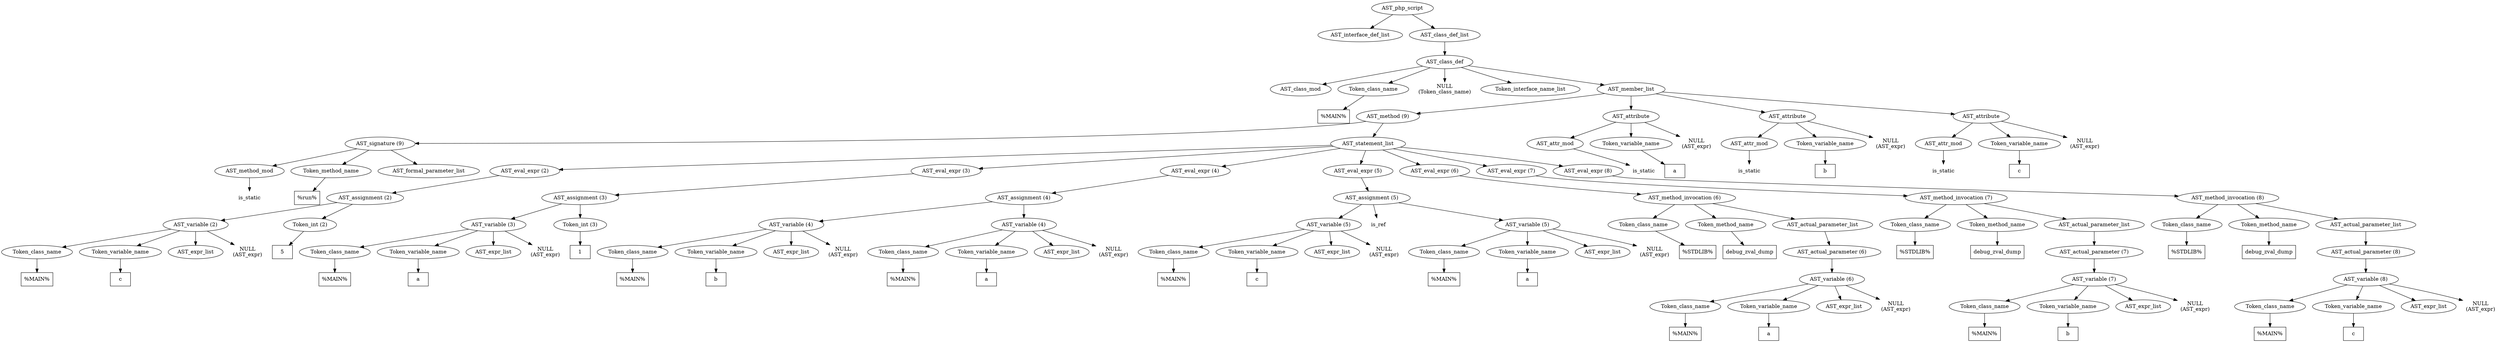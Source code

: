 /*
 * AST in dot format generated by phc -- the PHP compiler
 */

digraph AST {
node_0 [label="AST_php_script"];
node_1 [label="AST_interface_def_list"];
node_2 [label="AST_class_def_list"];
node_3 [label="AST_class_def"];
node_4 [label="AST_class_mod"];
node_5 [label="Token_class_name"];
node_6 [label="%MAIN%", shape=box]
node_5 -> node_6;
node_7 [label="NULL\n(Token_class_name)", shape=plaintext]
node_8 [label="Token_interface_name_list"];
node_9 [label="AST_member_list"];
node_10 [label="AST_method (9)"];
node_11 [label="AST_signature (9)"];
node_12 [label="AST_method_mod"];
node_13 [label="is_static", shape=plaintext]
node_12 -> node_13;
node_14 [label="Token_method_name"];
node_15 [label="%run%", shape=box]
node_14 -> node_15;
node_16 [label="AST_formal_parameter_list"];
node_11 -> node_16;
node_11 -> node_14;
node_11 -> node_12;
node_17 [label="AST_statement_list"];
node_18 [label="AST_eval_expr (2)"];
node_19 [label="AST_assignment (2)"];
node_20 [label="AST_variable (2)"];
node_21 [label="Token_class_name"];
node_22 [label="%MAIN%", shape=box]
node_21 -> node_22;
node_23 [label="Token_variable_name"];
node_24 [label="c", shape=box]
node_23 -> node_24;
node_25 [label="AST_expr_list"];
node_26 [label="NULL\n(AST_expr)", shape=plaintext]
node_20 -> node_26;
node_20 -> node_25;
node_20 -> node_23;
node_20 -> node_21;
node_27 [label="Token_int (2)"];
node_28 [label="5", shape=box]
node_27 -> node_28;
node_19 -> node_27;
node_19 -> node_20;
node_18 -> node_19;
node_29 [label="AST_eval_expr (3)"];
node_30 [label="AST_assignment (3)"];
node_31 [label="AST_variable (3)"];
node_32 [label="Token_class_name"];
node_33 [label="%MAIN%", shape=box]
node_32 -> node_33;
node_34 [label="Token_variable_name"];
node_35 [label="a", shape=box]
node_34 -> node_35;
node_36 [label="AST_expr_list"];
node_37 [label="NULL\n(AST_expr)", shape=plaintext]
node_31 -> node_37;
node_31 -> node_36;
node_31 -> node_34;
node_31 -> node_32;
node_38 [label="Token_int (3)"];
node_39 [label="1", shape=box]
node_38 -> node_39;
node_30 -> node_38;
node_30 -> node_31;
node_29 -> node_30;
node_40 [label="AST_eval_expr (4)"];
node_41 [label="AST_assignment (4)"];
node_42 [label="AST_variable (4)"];
node_43 [label="Token_class_name"];
node_44 [label="%MAIN%", shape=box]
node_43 -> node_44;
node_45 [label="Token_variable_name"];
node_46 [label="b", shape=box]
node_45 -> node_46;
node_47 [label="AST_expr_list"];
node_48 [label="NULL\n(AST_expr)", shape=plaintext]
node_42 -> node_48;
node_42 -> node_47;
node_42 -> node_45;
node_42 -> node_43;
node_49 [label="AST_variable (4)"];
node_50 [label="Token_class_name"];
node_51 [label="%MAIN%", shape=box]
node_50 -> node_51;
node_52 [label="Token_variable_name"];
node_53 [label="a", shape=box]
node_52 -> node_53;
node_54 [label="AST_expr_list"];
node_55 [label="NULL\n(AST_expr)", shape=plaintext]
node_49 -> node_55;
node_49 -> node_54;
node_49 -> node_52;
node_49 -> node_50;
node_41 -> node_49;
node_41 -> node_42;
node_40 -> node_41;
node_56 [label="AST_eval_expr (5)"];
node_57 [label="AST_assignment (5)"];
node_58 [label="AST_variable (5)"];
node_59 [label="Token_class_name"];
node_60 [label="%MAIN%", shape=box]
node_59 -> node_60;
node_61 [label="Token_variable_name"];
node_62 [label="c", shape=box]
node_61 -> node_62;
node_63 [label="AST_expr_list"];
node_64 [label="NULL\n(AST_expr)", shape=plaintext]
node_58 -> node_64;
node_58 -> node_63;
node_58 -> node_61;
node_58 -> node_59;
node_65 [label="is_ref", shape=plaintext]
node_66 [label="AST_variable (5)"];
node_67 [label="Token_class_name"];
node_68 [label="%MAIN%", shape=box]
node_67 -> node_68;
node_69 [label="Token_variable_name"];
node_70 [label="a", shape=box]
node_69 -> node_70;
node_71 [label="AST_expr_list"];
node_72 [label="NULL\n(AST_expr)", shape=plaintext]
node_66 -> node_72;
node_66 -> node_71;
node_66 -> node_69;
node_66 -> node_67;
node_57 -> node_66;
node_57 -> node_65;
node_57 -> node_58;
node_56 -> node_57;
node_73 [label="AST_eval_expr (6)"];
node_74 [label="AST_method_invocation (6)"];
node_75 [label="Token_class_name"];
node_76 [label="%STDLIB%", shape=box]
node_75 -> node_76;
node_77 [label="Token_method_name"];
node_78 [label="debug_zval_dump", shape=box]
node_77 -> node_78;
node_79 [label="AST_actual_parameter_list"];
node_80 [label="AST_actual_parameter (6)"];
node_81 [label="AST_variable (6)"];
node_82 [label="Token_class_name"];
node_83 [label="%MAIN%", shape=box]
node_82 -> node_83;
node_84 [label="Token_variable_name"];
node_85 [label="a", shape=box]
node_84 -> node_85;
node_86 [label="AST_expr_list"];
node_87 [label="NULL\n(AST_expr)", shape=plaintext]
node_81 -> node_87;
node_81 -> node_86;
node_81 -> node_84;
node_81 -> node_82;
node_80 -> node_81;
node_79 -> node_80;
node_74 -> node_79;
node_74 -> node_77;
node_74 -> node_75;
node_73 -> node_74;
node_88 [label="AST_eval_expr (7)"];
node_89 [label="AST_method_invocation (7)"];
node_90 [label="Token_class_name"];
node_91 [label="%STDLIB%", shape=box]
node_90 -> node_91;
node_92 [label="Token_method_name"];
node_93 [label="debug_zval_dump", shape=box]
node_92 -> node_93;
node_94 [label="AST_actual_parameter_list"];
node_95 [label="AST_actual_parameter (7)"];
node_96 [label="AST_variable (7)"];
node_97 [label="Token_class_name"];
node_98 [label="%MAIN%", shape=box]
node_97 -> node_98;
node_99 [label="Token_variable_name"];
node_100 [label="b", shape=box]
node_99 -> node_100;
node_101 [label="AST_expr_list"];
node_102 [label="NULL\n(AST_expr)", shape=plaintext]
node_96 -> node_102;
node_96 -> node_101;
node_96 -> node_99;
node_96 -> node_97;
node_95 -> node_96;
node_94 -> node_95;
node_89 -> node_94;
node_89 -> node_92;
node_89 -> node_90;
node_88 -> node_89;
node_103 [label="AST_eval_expr (8)"];
node_104 [label="AST_method_invocation (8)"];
node_105 [label="Token_class_name"];
node_106 [label="%STDLIB%", shape=box]
node_105 -> node_106;
node_107 [label="Token_method_name"];
node_108 [label="debug_zval_dump", shape=box]
node_107 -> node_108;
node_109 [label="AST_actual_parameter_list"];
node_110 [label="AST_actual_parameter (8)"];
node_111 [label="AST_variable (8)"];
node_112 [label="Token_class_name"];
node_113 [label="%MAIN%", shape=box]
node_112 -> node_113;
node_114 [label="Token_variable_name"];
node_115 [label="c", shape=box]
node_114 -> node_115;
node_116 [label="AST_expr_list"];
node_117 [label="NULL\n(AST_expr)", shape=plaintext]
node_111 -> node_117;
node_111 -> node_116;
node_111 -> node_114;
node_111 -> node_112;
node_110 -> node_111;
node_109 -> node_110;
node_104 -> node_109;
node_104 -> node_107;
node_104 -> node_105;
node_103 -> node_104;
node_17 -> node_103;
node_17 -> node_88;
node_17 -> node_73;
node_17 -> node_56;
node_17 -> node_40;
node_17 -> node_29;
node_17 -> node_18;
node_10 -> node_17;
node_10 -> node_11;
node_118 [label="AST_attribute"];
node_119 [label="AST_attr_mod"];
node_120 [label="is_static", shape=plaintext]
node_119 -> node_120;
node_121 [label="Token_variable_name"];
node_122 [label="a", shape=box]
node_121 -> node_122;
node_123 [label="NULL\n(AST_expr)", shape=plaintext]
node_118 -> node_123;
node_118 -> node_121;
node_118 -> node_119;
node_124 [label="AST_attribute"];
node_125 [label="AST_attr_mod"];
node_126 [label="is_static", shape=plaintext]
node_125 -> node_126;
node_127 [label="Token_variable_name"];
node_128 [label="b", shape=box]
node_127 -> node_128;
node_129 [label="NULL\n(AST_expr)", shape=plaintext]
node_124 -> node_129;
node_124 -> node_127;
node_124 -> node_125;
node_130 [label="AST_attribute"];
node_131 [label="AST_attr_mod"];
node_132 [label="is_static", shape=plaintext]
node_131 -> node_132;
node_133 [label="Token_variable_name"];
node_134 [label="c", shape=box]
node_133 -> node_134;
node_135 [label="NULL\n(AST_expr)", shape=plaintext]
node_130 -> node_135;
node_130 -> node_133;
node_130 -> node_131;
node_9 -> node_130;
node_9 -> node_124;
node_9 -> node_118;
node_9 -> node_10;
node_3 -> node_9;
node_3 -> node_8;
node_3 -> node_7;
node_3 -> node_5;
node_3 -> node_4;
node_2 -> node_3;
node_0 -> node_2;
node_0 -> node_1;
}
